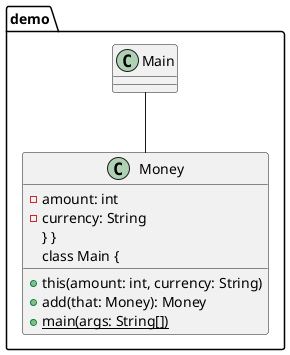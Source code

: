 @startuml
package demo {
    class Money {
     - amount: int
     - currency: String
     + this(amount: int, currency: String)
     + add(that: Money): Money
} }
class Main {
 + {static} main(args: String[])
}
Main -- Money
@enduml
